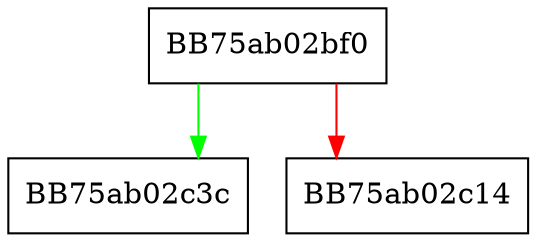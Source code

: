 digraph luaB_assert {
  node [shape="box"];
  graph [splines=ortho];
  BB75ab02bf0 -> BB75ab02c3c [color="green"];
  BB75ab02bf0 -> BB75ab02c14 [color="red"];
}